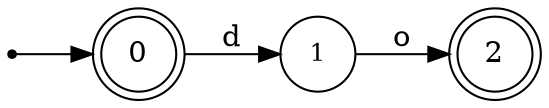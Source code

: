 digraph finite_state_machine {
	rankdir=LR;
	size="10,10"

	node [ shape = doublecircle, label = "0", fontsize  = 14] n0;

	node [ shape = circle, label = "1", fontsize  = 12] n1;

	node [ shape = doublecircle, label = "2", fontsize  = 14] n2;

	node [shape = point ]; qi
	qi -> n0;

	n0 -> n1 [ label = "d" ];
	n1 -> n2 [ label = "o" ];
}